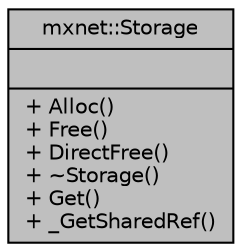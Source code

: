 digraph "mxnet::Storage"
{
  edge [fontname="Helvetica",fontsize="10",labelfontname="Helvetica",labelfontsize="10"];
  node [fontname="Helvetica",fontsize="10",shape=record];
  Node1 [label="{mxnet::Storage\n||+ Alloc()\l+ Free()\l+ DirectFree()\l+ ~Storage()\l+ Get()\l+ _GetSharedRef()\l}",height=0.2,width=0.4,color="black", fillcolor="grey75", style="filled" fontcolor="black"];
}
